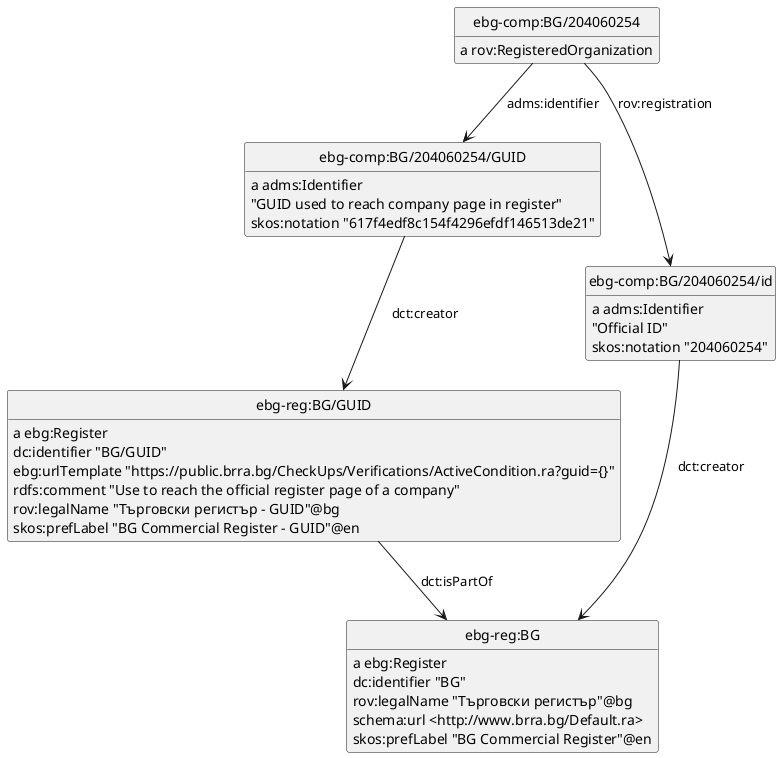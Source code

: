@startuml
hide empty methods
hide empty attributes
hide circle
skinparam classAttributeIconSize 0
class ebg_comp_BG_204060254 as "ebg-comp:BG/204060254"
ebg_comp_BG_204060254 : a rov:RegisteredOrganization
class ebg_comp_BG_204060254_GUID as "ebg-comp:BG/204060254/GUID"
ebg_comp_BG_204060254 --> ebg_comp_BG_204060254_GUID : adms:identifier
class ebg_comp_BG_204060254_id as "ebg-comp:BG/204060254/id"
ebg_comp_BG_204060254 --> ebg_comp_BG_204060254_id : rov:registration
ebg_comp_BG_204060254_GUID : a adms:Identifier
class ebg_reg_BG_GUID as "ebg-reg:BG/GUID"
ebg_comp_BG_204060254_GUID --> ebg_reg_BG_GUID : dct:creator
ebg_comp_BG_204060254_GUID :  "GUID used to reach company page in register"
ebg_comp_BG_204060254_GUID : skos:notation "617f4edf8c154f4296efdf146513de21"
class ebg_reg_BG as "ebg-reg:BG"
ebg_reg_BG : a ebg:Register
ebg_reg_BG : dc:identifier "BG"
ebg_reg_BG : rov:legalName "Търговски регистър"@bg
ebg_reg_BG : schema:url <http://www.brra.bg/Default.ra>
ebg_reg_BG : skos:prefLabel "BG Commercial Register"@en
ebg_reg_BG_GUID : a ebg:Register
ebg_reg_BG_GUID --> ebg_reg_BG : dct:isPartOf
ebg_reg_BG_GUID : dc:identifier "BG/GUID"
ebg_reg_BG_GUID : ebg:urlTemplate "https://public.brra.bg/CheckUps/Verifications/ActiveCondition.ra?guid={}"
ebg_reg_BG_GUID : rdfs:comment "Use to reach the official register page of a company"
ebg_reg_BG_GUID : rov:legalName "Търговски регистър - GUID"@bg
ebg_reg_BG_GUID : skos:prefLabel "BG Commercial Register - GUID"@en
ebg_comp_BG_204060254_id : a adms:Identifier
ebg_comp_BG_204060254_id --> ebg_reg_BG : dct:creator
ebg_comp_BG_204060254_id :  "Official ID"
ebg_comp_BG_204060254_id : skos:notation "204060254"
@enduml
